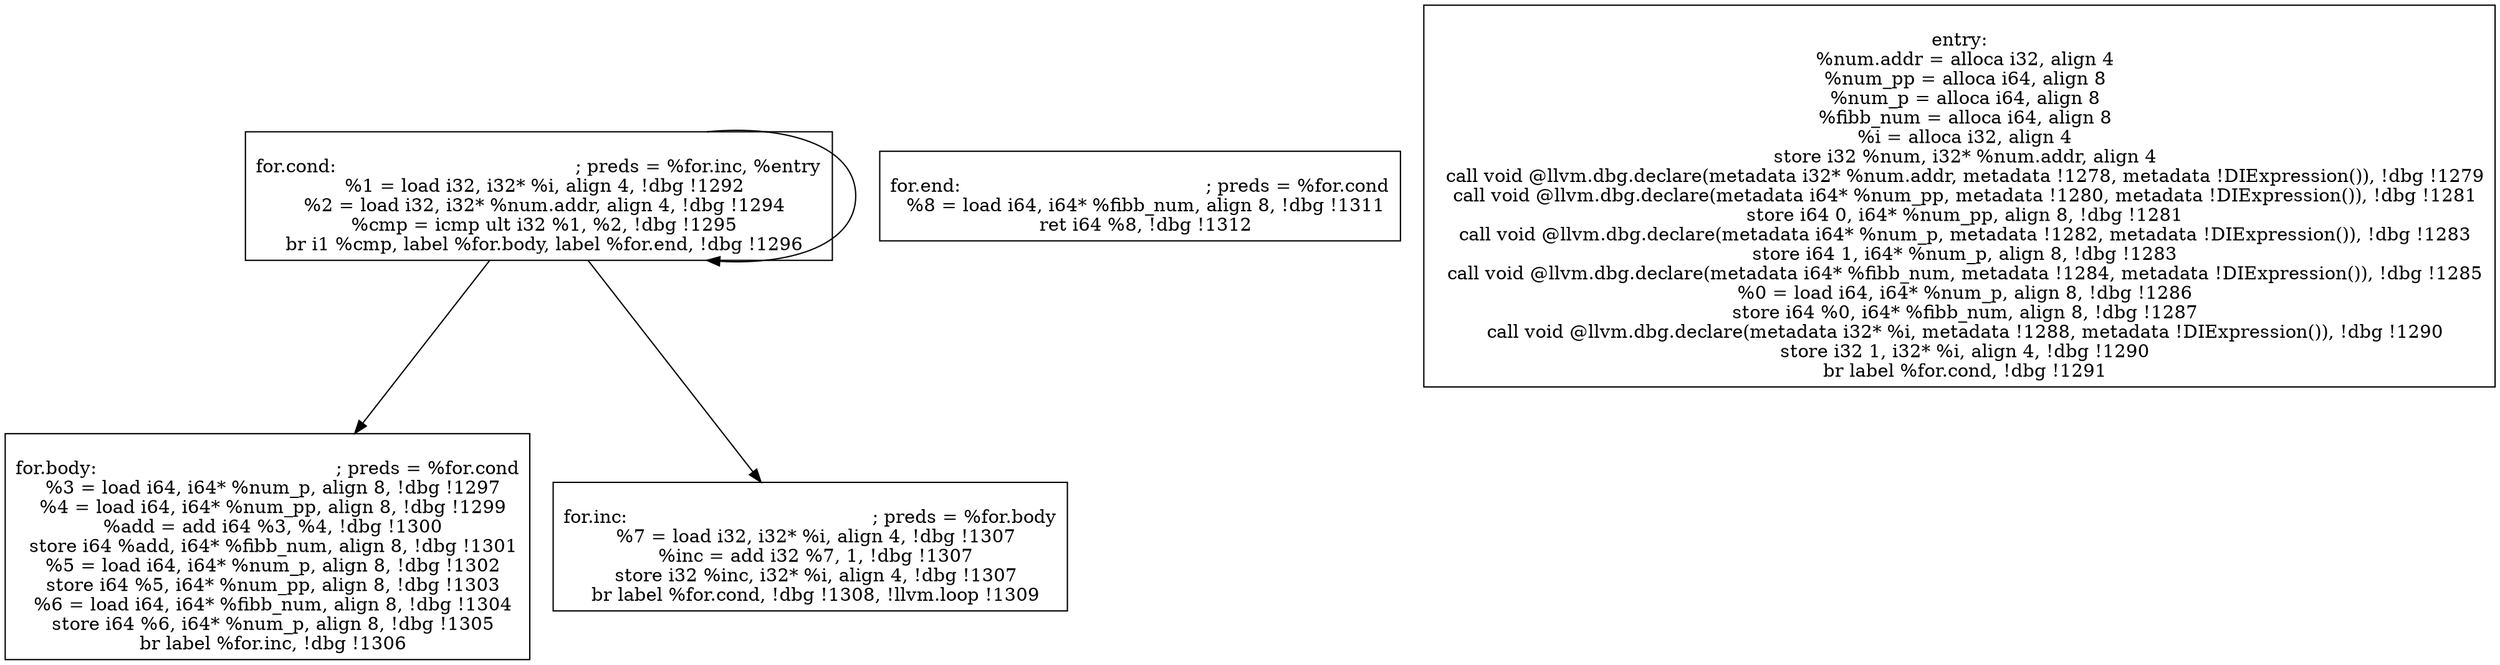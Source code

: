 
digraph G {


node9 [label="
for.cond:                                         ; preds = %for.inc, %entry
  %1 = load i32, i32* %i, align 4, !dbg !1292
  %2 = load i32, i32* %num.addr, align 4, !dbg !1294
  %cmp = icmp ult i32 %1, %2, !dbg !1295
  br i1 %cmp, label %for.body, label %for.end, !dbg !1296
",shape=rectangle ]
node7 [label="
for.end:                                          ; preds = %for.cond
  %8 = load i64, i64* %fibb_num, align 8, !dbg !1311
  ret i64 %8, !dbg !1312
",shape=rectangle ]
node8 [label="
for.body:                                         ; preds = %for.cond
  %3 = load i64, i64* %num_p, align 8, !dbg !1297
  %4 = load i64, i64* %num_pp, align 8, !dbg !1299
  %add = add i64 %3, %4, !dbg !1300
  store i64 %add, i64* %fibb_num, align 8, !dbg !1301
  %5 = load i64, i64* %num_p, align 8, !dbg !1302
  store i64 %5, i64* %num_pp, align 8, !dbg !1303
  %6 = load i64, i64* %fibb_num, align 8, !dbg !1304
  store i64 %6, i64* %num_p, align 8, !dbg !1305
  br label %for.inc, !dbg !1306
",shape=rectangle ]
node5 [label="
for.inc:                                          ; preds = %for.body
  %7 = load i32, i32* %i, align 4, !dbg !1307
  %inc = add i32 %7, 1, !dbg !1307
  store i32 %inc, i32* %i, align 4, !dbg !1307
  br label %for.cond, !dbg !1308, !llvm.loop !1309
",shape=rectangle ]
node6 [label="
entry:
  %num.addr = alloca i32, align 4
  %num_pp = alloca i64, align 8
  %num_p = alloca i64, align 8
  %fibb_num = alloca i64, align 8
  %i = alloca i32, align 4
  store i32 %num, i32* %num.addr, align 4
  call void @llvm.dbg.declare(metadata i32* %num.addr, metadata !1278, metadata !DIExpression()), !dbg !1279
  call void @llvm.dbg.declare(metadata i64* %num_pp, metadata !1280, metadata !DIExpression()), !dbg !1281
  store i64 0, i64* %num_pp, align 8, !dbg !1281
  call void @llvm.dbg.declare(metadata i64* %num_p, metadata !1282, metadata !DIExpression()), !dbg !1283
  store i64 1, i64* %num_p, align 8, !dbg !1283
  call void @llvm.dbg.declare(metadata i64* %fibb_num, metadata !1284, metadata !DIExpression()), !dbg !1285
  %0 = load i64, i64* %num_p, align 8, !dbg !1286
  store i64 %0, i64* %fibb_num, align 8, !dbg !1287
  call void @llvm.dbg.declare(metadata i32* %i, metadata !1288, metadata !DIExpression()), !dbg !1290
  store i32 1, i32* %i, align 4, !dbg !1290
  br label %for.cond, !dbg !1291
",shape=rectangle ]

node9->node8 [ ]
node9->node5 [ ]
node9->node9 [ ]


}
